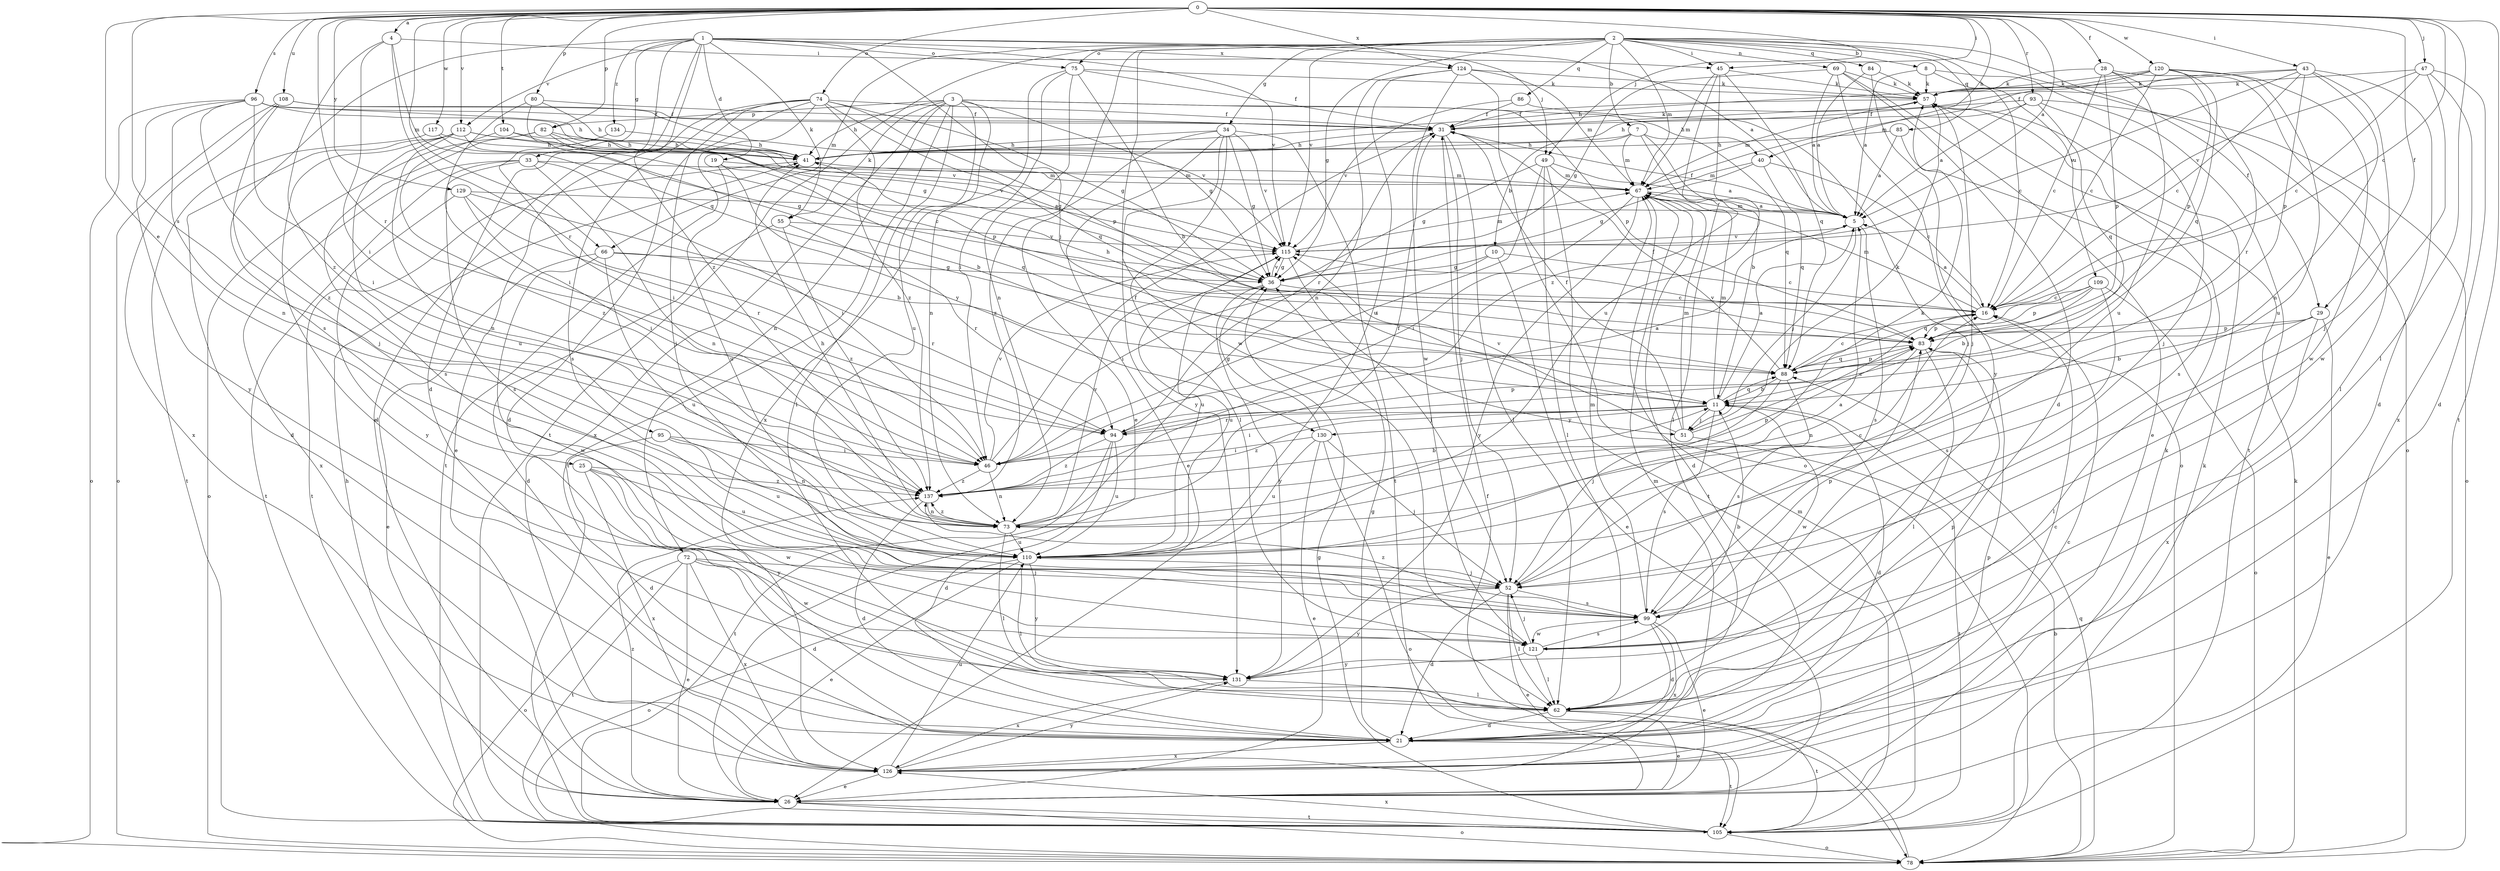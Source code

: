 strict digraph  {
0;
1;
2;
3;
4;
5;
7;
8;
10;
11;
16;
19;
21;
25;
26;
28;
29;
31;
33;
34;
36;
40;
41;
43;
45;
46;
47;
49;
51;
52;
55;
57;
62;
66;
67;
69;
72;
73;
74;
75;
78;
80;
82;
83;
84;
85;
86;
88;
93;
94;
95;
96;
99;
104;
105;
108;
109;
110;
112;
115;
117;
120;
121;
124;
126;
129;
130;
131;
134;
137;
0 -> 4  [label=a];
0 -> 5  [label=a];
0 -> 16  [label=c];
0 -> 25  [label=e];
0 -> 28  [label=f];
0 -> 29  [label=f];
0 -> 40  [label=h];
0 -> 43  [label=i];
0 -> 45  [label=i];
0 -> 47  [label=j];
0 -> 49  [label=j];
0 -> 62  [label=l];
0 -> 66  [label=m];
0 -> 74  [label=o];
0 -> 80  [label=p];
0 -> 82  [label=p];
0 -> 93  [label=r];
0 -> 94  [label=r];
0 -> 95  [label=s];
0 -> 96  [label=s];
0 -> 104  [label=t];
0 -> 105  [label=t];
0 -> 108  [label=u];
0 -> 112  [label=v];
0 -> 117  [label=w];
0 -> 120  [label=w];
0 -> 124  [label=x];
0 -> 129  [label=y];
1 -> 5  [label=a];
1 -> 19  [label=d];
1 -> 21  [label=d];
1 -> 26  [label=e];
1 -> 33  [label=g];
1 -> 49  [label=j];
1 -> 51  [label=j];
1 -> 55  [label=k];
1 -> 75  [label=o];
1 -> 99  [label=s];
1 -> 112  [label=v];
1 -> 115  [label=v];
1 -> 124  [label=x];
1 -> 134  [label=z];
1 -> 137  [label=z];
2 -> 7  [label=b];
2 -> 8  [label=b];
2 -> 26  [label=e];
2 -> 29  [label=f];
2 -> 34  [label=g];
2 -> 36  [label=g];
2 -> 45  [label=i];
2 -> 66  [label=m];
2 -> 67  [label=m];
2 -> 69  [label=n];
2 -> 75  [label=o];
2 -> 78  [label=o];
2 -> 84  [label=q];
2 -> 85  [label=q];
2 -> 86  [label=q];
2 -> 105  [label=t];
2 -> 109  [label=u];
2 -> 115  [label=v];
2 -> 121  [label=w];
3 -> 36  [label=g];
3 -> 40  [label=h];
3 -> 41  [label=h];
3 -> 55  [label=k];
3 -> 62  [label=l];
3 -> 72  [label=n];
3 -> 73  [label=n];
3 -> 82  [label=p];
3 -> 83  [label=p];
3 -> 105  [label=t];
3 -> 110  [label=u];
3 -> 126  [label=x];
4 -> 45  [label=i];
4 -> 46  [label=i];
4 -> 88  [label=q];
4 -> 94  [label=r];
4 -> 137  [label=z];
5 -> 31  [label=f];
5 -> 51  [label=j];
5 -> 67  [label=m];
5 -> 99  [label=s];
5 -> 115  [label=v];
7 -> 10  [label=b];
7 -> 11  [label=b];
7 -> 41  [label=h];
7 -> 62  [label=l];
7 -> 67  [label=m];
7 -> 88  [label=q];
8 -> 5  [label=a];
8 -> 16  [label=c];
8 -> 57  [label=k];
8 -> 105  [label=t];
10 -> 16  [label=c];
10 -> 26  [label=e];
10 -> 36  [label=g];
10 -> 46  [label=i];
11 -> 5  [label=a];
11 -> 21  [label=d];
11 -> 46  [label=i];
11 -> 51  [label=j];
11 -> 67  [label=m];
11 -> 88  [label=q];
11 -> 94  [label=r];
11 -> 99  [label=s];
11 -> 121  [label=w];
11 -> 130  [label=y];
11 -> 137  [label=z];
16 -> 5  [label=a];
16 -> 67  [label=m];
16 -> 83  [label=p];
19 -> 67  [label=m];
19 -> 88  [label=q];
19 -> 110  [label=u];
19 -> 130  [label=y];
21 -> 16  [label=c];
21 -> 36  [label=g];
21 -> 105  [label=t];
21 -> 126  [label=x];
25 -> 110  [label=u];
25 -> 121  [label=w];
25 -> 126  [label=x];
25 -> 131  [label=y];
25 -> 137  [label=z];
26 -> 41  [label=h];
26 -> 57  [label=k];
26 -> 78  [label=o];
26 -> 105  [label=t];
26 -> 137  [label=z];
28 -> 16  [label=c];
28 -> 57  [label=k];
28 -> 62  [label=l];
28 -> 83  [label=p];
28 -> 94  [label=r];
28 -> 110  [label=u];
29 -> 11  [label=b];
29 -> 26  [label=e];
29 -> 62  [label=l];
29 -> 83  [label=p];
29 -> 126  [label=x];
31 -> 41  [label=h];
31 -> 52  [label=j];
31 -> 57  [label=k];
31 -> 62  [label=l];
31 -> 94  [label=r];
33 -> 46  [label=i];
33 -> 67  [label=m];
33 -> 73  [label=n];
33 -> 99  [label=s];
33 -> 105  [label=t];
33 -> 126  [label=x];
34 -> 26  [label=e];
34 -> 36  [label=g];
34 -> 41  [label=h];
34 -> 62  [label=l];
34 -> 105  [label=t];
34 -> 115  [label=v];
34 -> 131  [label=y];
34 -> 137  [label=z];
36 -> 16  [label=c];
36 -> 110  [label=u];
36 -> 115  [label=v];
36 -> 131  [label=y];
40 -> 16  [label=c];
40 -> 36  [label=g];
40 -> 67  [label=m];
40 -> 88  [label=q];
41 -> 67  [label=m];
41 -> 105  [label=t];
43 -> 16  [label=c];
43 -> 21  [label=d];
43 -> 31  [label=f];
43 -> 52  [label=j];
43 -> 57  [label=k];
43 -> 73  [label=n];
43 -> 83  [label=p];
43 -> 115  [label=v];
45 -> 57  [label=k];
45 -> 67  [label=m];
45 -> 88  [label=q];
45 -> 110  [label=u];
45 -> 137  [label=z];
46 -> 31  [label=f];
46 -> 73  [label=n];
46 -> 115  [label=v];
46 -> 137  [label=z];
47 -> 16  [label=c];
47 -> 21  [label=d];
47 -> 57  [label=k];
47 -> 115  [label=v];
47 -> 121  [label=w];
47 -> 126  [label=x];
49 -> 5  [label=a];
49 -> 36  [label=g];
49 -> 46  [label=i];
49 -> 62  [label=l];
49 -> 67  [label=m];
49 -> 105  [label=t];
51 -> 16  [label=c];
51 -> 31  [label=f];
51 -> 57  [label=k];
51 -> 67  [label=m];
51 -> 105  [label=t];
51 -> 115  [label=v];
52 -> 5  [label=a];
52 -> 21  [label=d];
52 -> 26  [label=e];
52 -> 62  [label=l];
52 -> 99  [label=s];
52 -> 131  [label=y];
55 -> 21  [label=d];
55 -> 94  [label=r];
55 -> 115  [label=v];
55 -> 137  [label=z];
57 -> 31  [label=f];
57 -> 52  [label=j];
57 -> 67  [label=m];
62 -> 21  [label=d];
62 -> 26  [label=e];
62 -> 83  [label=p];
62 -> 105  [label=t];
66 -> 26  [label=e];
66 -> 36  [label=g];
66 -> 94  [label=r];
66 -> 110  [label=u];
66 -> 121  [label=w];
67 -> 5  [label=a];
67 -> 21  [label=d];
67 -> 46  [label=i];
67 -> 131  [label=y];
69 -> 5  [label=a];
69 -> 21  [label=d];
69 -> 26  [label=e];
69 -> 36  [label=g];
69 -> 57  [label=k];
69 -> 78  [label=o];
72 -> 21  [label=d];
72 -> 26  [label=e];
72 -> 52  [label=j];
72 -> 78  [label=o];
72 -> 105  [label=t];
72 -> 121  [label=w];
72 -> 126  [label=x];
73 -> 31  [label=f];
73 -> 41  [label=h];
73 -> 57  [label=k];
73 -> 62  [label=l];
73 -> 110  [label=u];
73 -> 115  [label=v];
73 -> 137  [label=z];
74 -> 21  [label=d];
74 -> 26  [label=e];
74 -> 31  [label=f];
74 -> 36  [label=g];
74 -> 52  [label=j];
74 -> 83  [label=p];
74 -> 88  [label=q];
74 -> 99  [label=s];
74 -> 105  [label=t];
74 -> 137  [label=z];
75 -> 11  [label=b];
75 -> 31  [label=f];
75 -> 46  [label=i];
75 -> 57  [label=k];
75 -> 73  [label=n];
75 -> 126  [label=x];
78 -> 11  [label=b];
78 -> 31  [label=f];
78 -> 57  [label=k];
78 -> 88  [label=q];
80 -> 31  [label=f];
80 -> 36  [label=g];
80 -> 41  [label=h];
80 -> 46  [label=i];
82 -> 36  [label=g];
82 -> 41  [label=h];
82 -> 78  [label=o];
82 -> 83  [label=p];
82 -> 99  [label=s];
83 -> 41  [label=h];
83 -> 62  [label=l];
83 -> 73  [label=n];
83 -> 88  [label=q];
83 -> 115  [label=v];
84 -> 5  [label=a];
84 -> 57  [label=k];
84 -> 131  [label=y];
85 -> 5  [label=a];
85 -> 41  [label=h];
85 -> 99  [label=s];
86 -> 31  [label=f];
86 -> 52  [label=j];
86 -> 115  [label=v];
88 -> 11  [label=b];
88 -> 16  [label=c];
88 -> 31  [label=f];
88 -> 52  [label=j];
88 -> 83  [label=p];
88 -> 99  [label=s];
93 -> 5  [label=a];
93 -> 31  [label=f];
93 -> 41  [label=h];
93 -> 52  [label=j];
93 -> 78  [label=o];
93 -> 88  [label=q];
94 -> 5  [label=a];
94 -> 21  [label=d];
94 -> 83  [label=p];
94 -> 105  [label=t];
94 -> 110  [label=u];
94 -> 137  [label=z];
95 -> 21  [label=d];
95 -> 46  [label=i];
95 -> 73  [label=n];
95 -> 110  [label=u];
96 -> 31  [label=f];
96 -> 41  [label=h];
96 -> 46  [label=i];
96 -> 73  [label=n];
96 -> 78  [label=o];
96 -> 115  [label=v];
96 -> 131  [label=y];
96 -> 137  [label=z];
99 -> 21  [label=d];
99 -> 26  [label=e];
99 -> 67  [label=m];
99 -> 83  [label=p];
99 -> 121  [label=w];
99 -> 126  [label=x];
99 -> 137  [label=z];
104 -> 11  [label=b];
104 -> 41  [label=h];
104 -> 137  [label=z];
105 -> 36  [label=g];
105 -> 57  [label=k];
105 -> 67  [label=m];
105 -> 78  [label=o];
105 -> 126  [label=x];
108 -> 31  [label=f];
108 -> 52  [label=j];
108 -> 78  [label=o];
108 -> 115  [label=v];
108 -> 126  [label=x];
109 -> 11  [label=b];
109 -> 16  [label=c];
109 -> 78  [label=o];
109 -> 83  [label=p];
109 -> 88  [label=q];
109 -> 99  [label=s];
110 -> 16  [label=c];
110 -> 26  [label=e];
110 -> 52  [label=j];
110 -> 62  [label=l];
110 -> 78  [label=o];
110 -> 131  [label=y];
112 -> 16  [label=c];
112 -> 21  [label=d];
112 -> 41  [label=h];
112 -> 62  [label=l];
112 -> 73  [label=n];
112 -> 110  [label=u];
112 -> 115  [label=v];
115 -> 36  [label=g];
115 -> 52  [label=j];
115 -> 67  [label=m];
115 -> 110  [label=u];
117 -> 36  [label=g];
117 -> 41  [label=h];
117 -> 105  [label=t];
120 -> 16  [label=c];
120 -> 41  [label=h];
120 -> 57  [label=k];
120 -> 67  [label=m];
120 -> 83  [label=p];
120 -> 88  [label=q];
120 -> 110  [label=u];
120 -> 121  [label=w];
121 -> 11  [label=b];
121 -> 52  [label=j];
121 -> 62  [label=l];
121 -> 99  [label=s];
121 -> 131  [label=y];
124 -> 57  [label=k];
124 -> 67  [label=m];
124 -> 73  [label=n];
124 -> 78  [label=o];
124 -> 110  [label=u];
124 -> 121  [label=w];
126 -> 16  [label=c];
126 -> 26  [label=e];
126 -> 67  [label=m];
126 -> 83  [label=p];
126 -> 110  [label=u];
126 -> 131  [label=y];
129 -> 5  [label=a];
129 -> 11  [label=b];
129 -> 46  [label=i];
129 -> 94  [label=r];
129 -> 131  [label=y];
130 -> 26  [label=e];
130 -> 36  [label=g];
130 -> 46  [label=i];
130 -> 52  [label=j];
130 -> 78  [label=o];
130 -> 110  [label=u];
131 -> 62  [label=l];
131 -> 126  [label=x];
134 -> 41  [label=h];
134 -> 46  [label=i];
137 -> 11  [label=b];
137 -> 21  [label=d];
137 -> 73  [label=n];
137 -> 83  [label=p];
}
